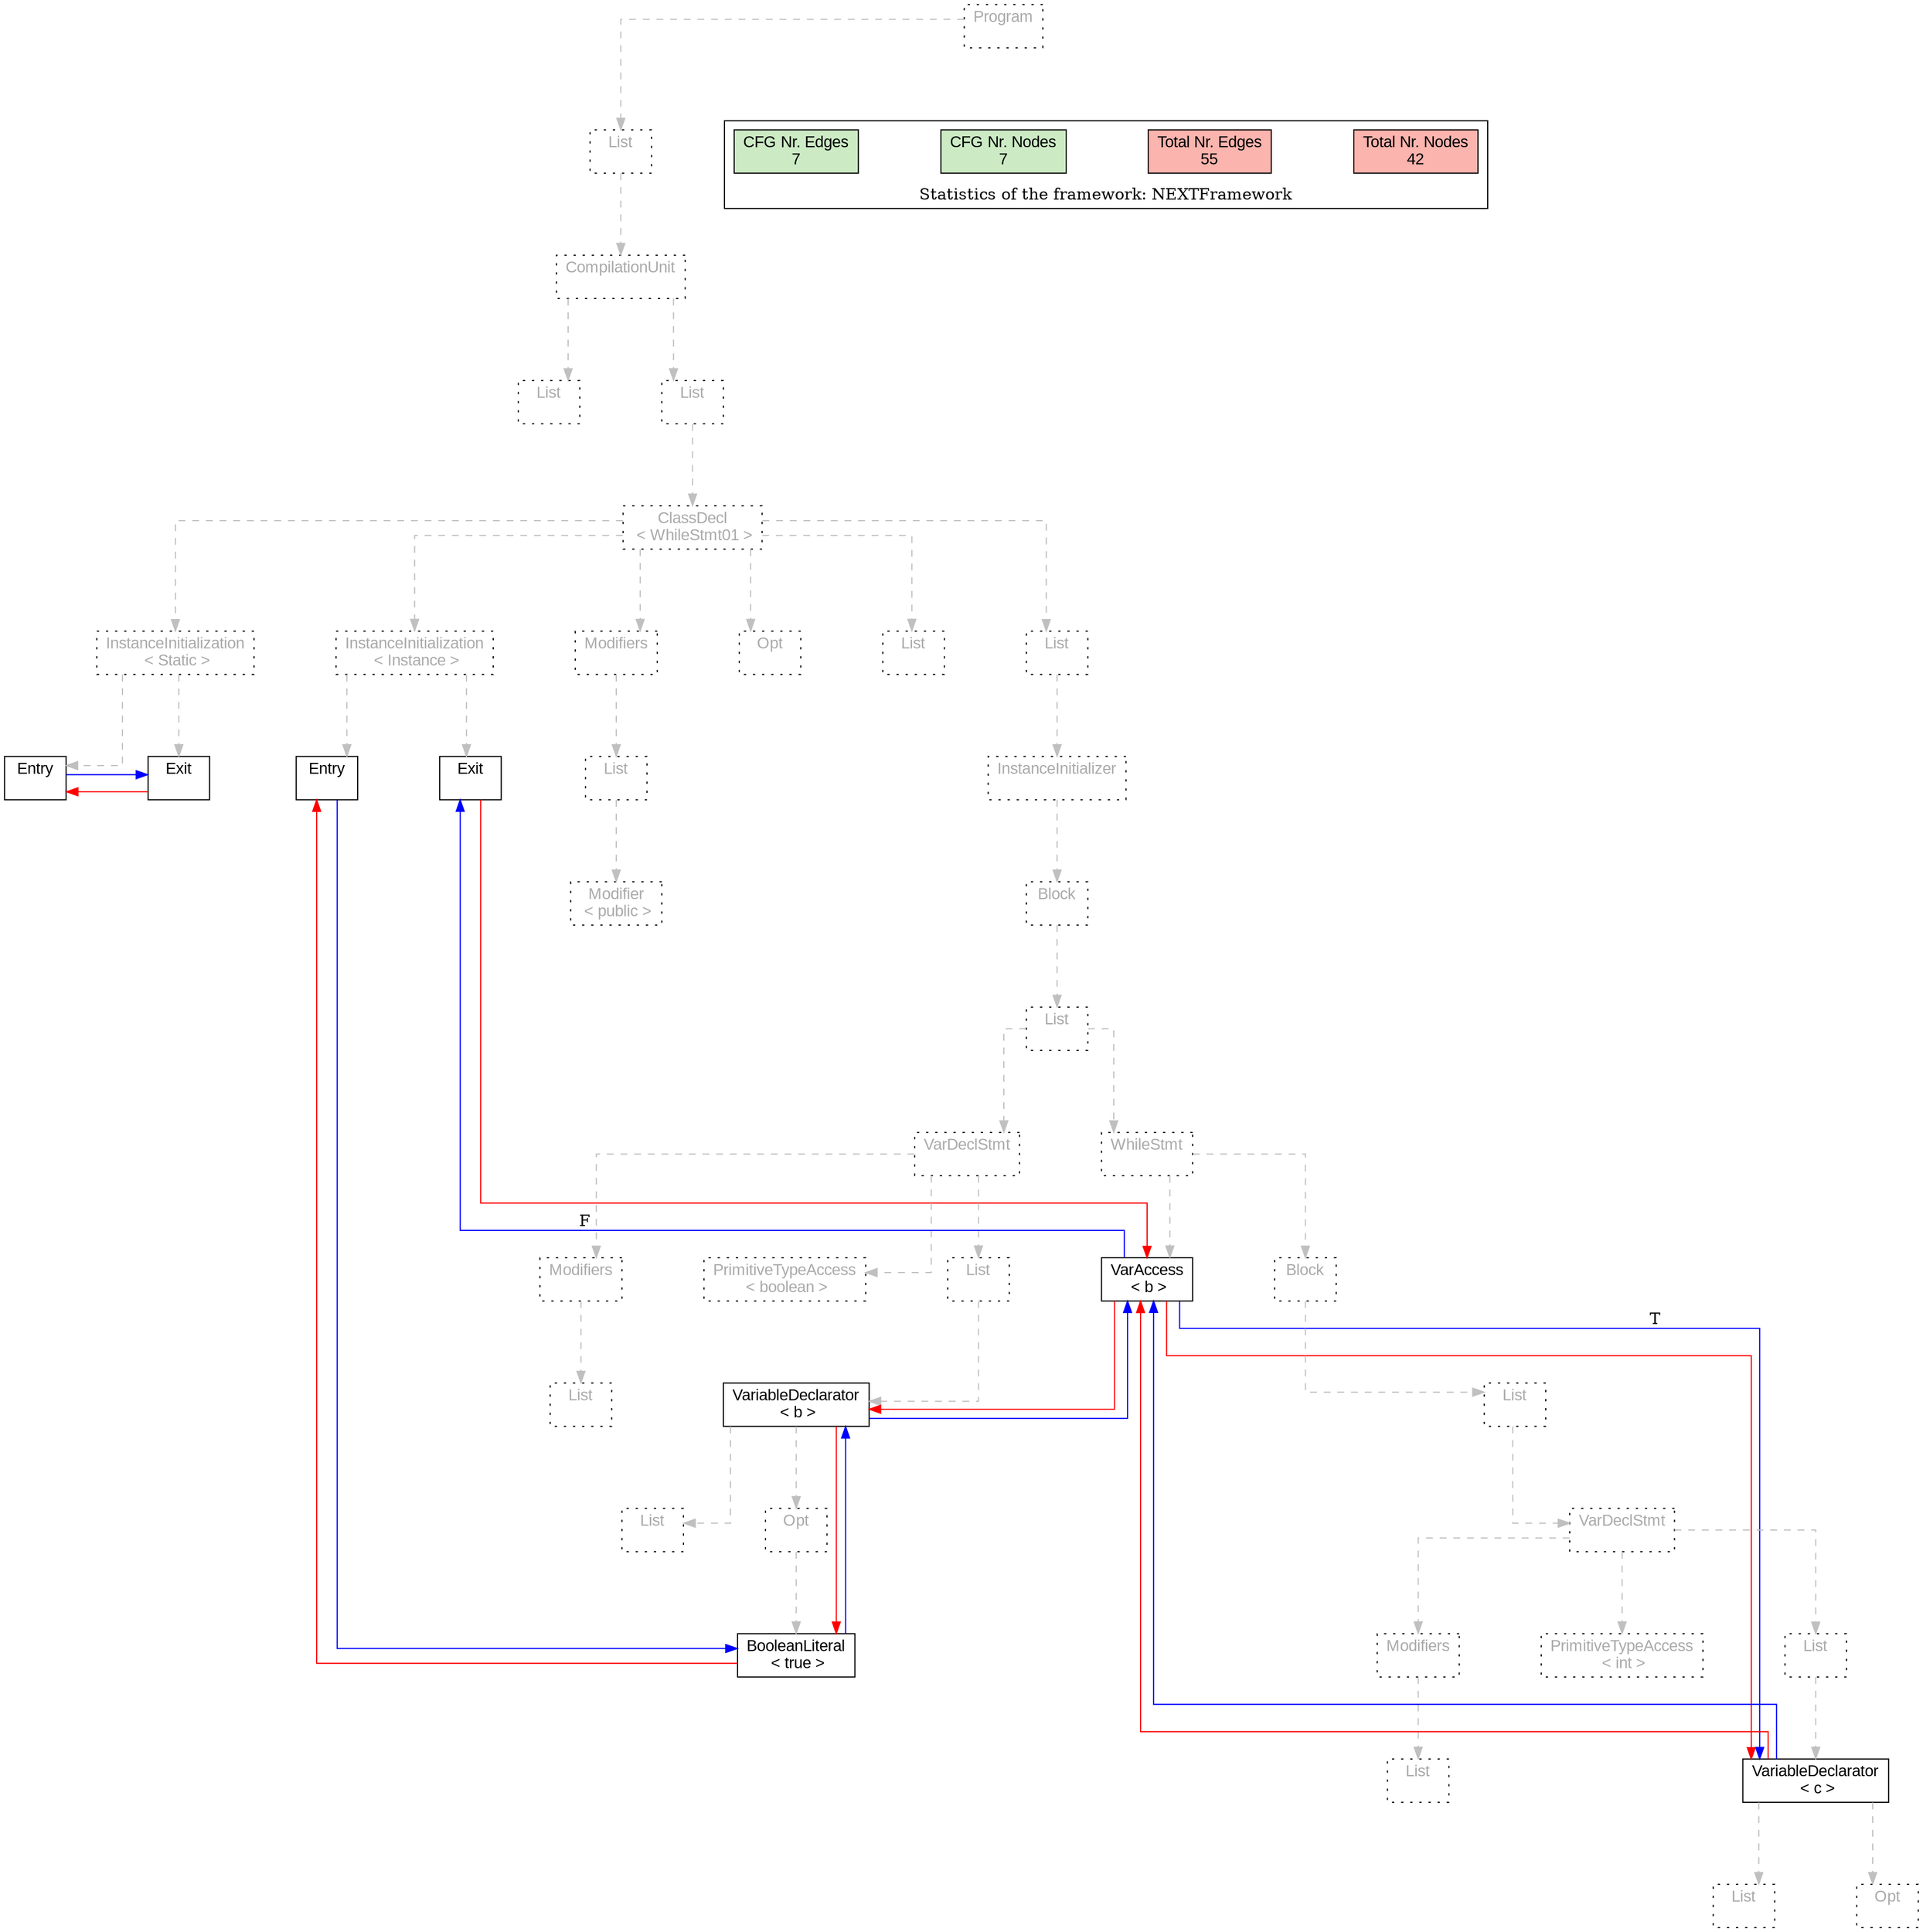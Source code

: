 digraph G {
graph [splines=ortho, nodesep="1", ranksep="1"]
node [shape=rect, fontname=Arial];
{ rank = same; "Program[0]"}
{ rank = same; "List[1]"}
{ rank = same; "CompilationUnit[2]"}
{ rank = same; "List[3]"; "List[4]"}
{ rank = same; "ClassDecl[5]"}
{ rank = same; "Modifiers[22]"; "Opt[25]"; "List[26]"; "List[27]"; "InstanceInitialization[6]"; "InstanceInitialization[14]"}
{ rank = same; "List[23]"; "InstanceInitializer[28]"; "Entry[7]"; "Exit[8]"; "Entry[15]"; "Exit[16]"}
{ rank = same; "Modifier[24]"; "Block[29]"}
{ rank = same; "List[30]"}
{ rank = same; "VarDeclStmt[31]"; "WhileStmt[40]"}
{ rank = same; "Modifiers[32]"; "PrimitiveTypeAccess[34]"; "List[35]"; "VarAccess[41]"; "Block[42]"}
{ rank = same; "List[33]"; "VariableDeclarator[36]"; "List[43]"}
{ rank = same; "List[37]"; "Opt[38]"; "VarDeclStmt[44]"}
{ rank = same; "BooleanLiteral[39]"; "Modifiers[45]"; "PrimitiveTypeAccess[47]"; "List[48]"}
{ rank = same; "List[46]"; "VariableDeclarator[49]"}
{ rank = same; "List[50]"; "Opt[51]"}
"Program[0]" [label="Program\n ", style= dotted   fillcolor="#eeeeee" fontcolor="#aaaaaa"  ]
"List[1]" [label="List\n ", style= dotted   fillcolor="#eeeeee" fontcolor="#aaaaaa"  ]
"CompilationUnit[2]" [label="CompilationUnit\n ", style= dotted   fillcolor="#eeeeee" fontcolor="#aaaaaa"  ]
"List[3]" [label="List\n ", style= dotted   fillcolor="#eeeeee" fontcolor="#aaaaaa"  ]
"List[4]" [label="List\n ", style= dotted   fillcolor="#eeeeee" fontcolor="#aaaaaa"  ]
"ClassDecl[5]" [label="ClassDecl\n < WhileStmt01 >", style= dotted   fillcolor="#eeeeee" fontcolor="#aaaaaa"  ]
"Modifiers[22]" [label="Modifiers\n ", style= dotted   fillcolor="#eeeeee" fontcolor="#aaaaaa"  ]
"List[23]" [label="List\n ", style= dotted   fillcolor="#eeeeee" fontcolor="#aaaaaa"  ]
"Modifier[24]" [label="Modifier\n < public >", style= dotted   fillcolor="#eeeeee" fontcolor="#aaaaaa"  ]
"Opt[25]" [label="Opt\n ", style= dotted   fillcolor="#eeeeee" fontcolor="#aaaaaa"  ]
"List[26]" [label="List\n ", style= dotted   fillcolor="#eeeeee" fontcolor="#aaaaaa"  ]
"List[27]" [label="List\n ", style= dotted   fillcolor="#eeeeee" fontcolor="#aaaaaa"  ]
"InstanceInitializer[28]" [label="InstanceInitializer\n ", style= dotted   fillcolor="#eeeeee" fontcolor="#aaaaaa"  ]
"Block[29]" [label="Block\n ", style= dotted   fillcolor="#eeeeee" fontcolor="#aaaaaa"  ]
"List[30]" [label="List\n ", style= dotted   fillcolor="#eeeeee" fontcolor="#aaaaaa"  ]
"VarDeclStmt[31]" [label="VarDeclStmt\n ", style= dotted   fillcolor="#eeeeee" fontcolor="#aaaaaa"  ]
"Modifiers[32]" [label="Modifiers\n ", style= dotted   fillcolor="#eeeeee" fontcolor="#aaaaaa"  ]
"List[33]" [label="List\n ", style= dotted   fillcolor="#eeeeee" fontcolor="#aaaaaa"  ]
"PrimitiveTypeAccess[34]" [label="PrimitiveTypeAccess\n < boolean >", style= dotted   fillcolor="#eeeeee" fontcolor="#aaaaaa"  ]
"List[35]" [label="List\n ", style= dotted   fillcolor="#eeeeee" fontcolor="#aaaaaa"  ]
"VariableDeclarator[36]" [label="VariableDeclarator\n < b >", fillcolor=white   style=filled  ]
"List[37]" [label="List\n ", style= dotted   fillcolor="#eeeeee" fontcolor="#aaaaaa"  ]
"Opt[38]" [label="Opt\n ", style= dotted   fillcolor="#eeeeee" fontcolor="#aaaaaa"  ]
"BooleanLiteral[39]" [label="BooleanLiteral\n < true >", fillcolor=white   style=filled  ]
"WhileStmt[40]" [label="WhileStmt\n ", style= dotted   fillcolor="#eeeeee" fontcolor="#aaaaaa"  ]
"VarAccess[41]" [label="VarAccess\n < b >", fillcolor=white   style=filled  ]
"Block[42]" [label="Block\n ", style= dotted   fillcolor="#eeeeee" fontcolor="#aaaaaa"  ]
"List[43]" [label="List\n ", style= dotted   fillcolor="#eeeeee" fontcolor="#aaaaaa"  ]
"VarDeclStmt[44]" [label="VarDeclStmt\n ", style= dotted   fillcolor="#eeeeee" fontcolor="#aaaaaa"  ]
"Modifiers[45]" [label="Modifiers\n ", style= dotted   fillcolor="#eeeeee" fontcolor="#aaaaaa"  ]
"List[46]" [label="List\n ", style= dotted   fillcolor="#eeeeee" fontcolor="#aaaaaa"  ]
"PrimitiveTypeAccess[47]" [label="PrimitiveTypeAccess\n < int >", style= dotted   fillcolor="#eeeeee" fontcolor="#aaaaaa"  ]
"List[48]" [label="List\n ", style= dotted   fillcolor="#eeeeee" fontcolor="#aaaaaa"  ]
"VariableDeclarator[49]" [label="VariableDeclarator\n < c >", fillcolor=white   style=filled  ]
"List[50]" [label="List\n ", style= dotted   fillcolor="#eeeeee" fontcolor="#aaaaaa"  ]
"Opt[51]" [label="Opt\n ", style= dotted   fillcolor="#eeeeee" fontcolor="#aaaaaa"  ]
"InstanceInitialization[6]" [label="InstanceInitialization\n < Instance >", style= dotted   fillcolor="#eeeeee" fontcolor="#aaaaaa"  ]
"Entry[7]" [label="Entry\n ", fillcolor=white   style=filled  ]
"Exit[8]" [label="Exit\n ", fillcolor=white   style=filled  ]
"InstanceInitialization[14]" [label="InstanceInitialization\n < Static >", style= dotted   fillcolor="#eeeeee" fontcolor="#aaaaaa"  ]
"Entry[15]" [label="Entry\n ", fillcolor=white   style=filled  ]
"Exit[16]" [label="Exit\n ", fillcolor=white   style=filled  ]
"CompilationUnit[2]" -> "List[3]" [style=dashed, color=gray]
"List[23]" -> "Modifier[24]" [style=dashed, color=gray]
"Modifiers[22]" -> "List[23]" [style=dashed, color=gray]
"ClassDecl[5]" -> "Modifiers[22]" [style=dashed, color=gray]
"ClassDecl[5]" -> "Opt[25]" [style=dashed, color=gray]
"ClassDecl[5]" -> "List[26]" [style=dashed, color=gray]
"Modifiers[32]" -> "List[33]" [style=dashed, color=gray]
"VarDeclStmt[31]" -> "Modifiers[32]" [style=dashed, color=gray]
"VarDeclStmt[31]" -> "PrimitiveTypeAccess[34]" [style=dashed, color=gray]
"VariableDeclarator[36]" -> "List[37]" [style=dashed, color=gray]
"Opt[38]" -> "BooleanLiteral[39]" [style=dashed, color=gray]
"VariableDeclarator[36]" -> "Opt[38]" [style=dashed, color=gray]
"List[35]" -> "VariableDeclarator[36]" [style=dashed, color=gray]
"VarDeclStmt[31]" -> "List[35]" [style=dashed, color=gray]
"List[30]" -> "VarDeclStmt[31]" [style=dashed, color=gray]
"WhileStmt[40]" -> "VarAccess[41]" [style=dashed, color=gray]
"Modifiers[45]" -> "List[46]" [style=dashed, color=gray]
"VarDeclStmt[44]" -> "Modifiers[45]" [style=dashed, color=gray]
"VarDeclStmt[44]" -> "PrimitiveTypeAccess[47]" [style=dashed, color=gray]
"VariableDeclarator[49]" -> "List[50]" [style=dashed, color=gray]
"VariableDeclarator[49]" -> "Opt[51]" [style=dashed, color=gray]
"List[48]" -> "VariableDeclarator[49]" [style=dashed, color=gray]
"VarDeclStmt[44]" -> "List[48]" [style=dashed, color=gray]
"List[43]" -> "VarDeclStmt[44]" [style=dashed, color=gray]
"Block[42]" -> "List[43]" [style=dashed, color=gray]
"WhileStmt[40]" -> "Block[42]" [style=dashed, color=gray]
"List[30]" -> "WhileStmt[40]" [style=dashed, color=gray]
"Block[29]" -> "List[30]" [style=dashed, color=gray]
"InstanceInitializer[28]" -> "Block[29]" [style=dashed, color=gray]
"List[27]" -> "InstanceInitializer[28]" [style=dashed, color=gray]
"ClassDecl[5]" -> "List[27]" [style=dashed, color=gray]
"InstanceInitialization[6]" -> "Entry[7]" [style=dashed, color=gray]
"InstanceInitialization[6]" -> "Exit[8]" [style=dashed, color=gray]
"InstanceInitialization[14]" -> "Entry[15]" [style=dashed, color=gray]
"InstanceInitialization[14]" -> "Exit[16]" [style=dashed, color=gray]
"ClassDecl[5]" -> "InstanceInitialization[6]" [style=dashed, color=gray]
"ClassDecl[5]" -> "InstanceInitialization[14]" [style=dashed, color=gray]
"List[4]" -> "ClassDecl[5]" [style=dashed, color=gray]
"CompilationUnit[2]" -> "List[4]" [style=dashed, color=gray]
"List[1]" -> "CompilationUnit[2]" [style=dashed, color=gray]
"Program[0]" -> "List[1]" [style=dashed, color=gray]
"Exit[16]" -> "Entry[15]" [color=red, constraint=false]
"Entry[15]" -> "Exit[16]" [color=blue, constraint=false, xlabel=" "] 
"VariableDeclarator[49]" -> "VarAccess[41]" [color=blue, constraint=false, xlabel=" "] 
"VariableDeclarator[49]" -> "VarAccess[41]" [color=red, constraint=false]
"Exit[8]" -> "VarAccess[41]" [color=red, constraint=false]
"VarAccess[41]" -> "VariableDeclarator[49]" [color=blue, constraint=false, xlabel="T "] 
"VarAccess[41]" -> "Exit[8]" [color=blue, constraint=false, xlabel="F "] 
"VarAccess[41]" -> "VariableDeclarator[36]" [color=red, constraint=false]
"VarAccess[41]" -> "VariableDeclarator[49]" [color=red, constraint=false]
"VariableDeclarator[36]" -> "VarAccess[41]" [color=blue, constraint=false, xlabel=" "] 
"VariableDeclarator[36]" -> "BooleanLiteral[39]" [color=red, constraint=false]
"BooleanLiteral[39]" -> "VariableDeclarator[36]" [color=blue, constraint=false, xlabel=" "] 
"BooleanLiteral[39]" -> "Entry[7]" [color=red, constraint=false]
"Entry[7]" -> "BooleanLiteral[39]" [color=blue, constraint=false, xlabel=" "] 
"List[3]" -> "List[4]" [style=invis]
"InstanceInitialization[14]" -> "InstanceInitialization[6]" -> "Modifiers[22]" -> "Opt[25]" -> "List[26]" -> "List[27]" [style=invis]
"VarDeclStmt[31]" -> "WhileStmt[40]" [style=invis]
"Modifiers[32]" -> "PrimitiveTypeAccess[34]" -> "List[35]" [style=invis]
"List[37]" -> "Opt[38]" [style=invis]
"VarAccess[41]" -> "Block[42]" [style=invis]
"Modifiers[45]" -> "PrimitiveTypeAccess[47]" -> "List[48]" [style=invis]
"List[50]" -> "Opt[51]" [style=invis]
"Entry[7]" -> "Exit[8]" [style=invis]
"Entry[15]" -> "Exit[16]" [style=invis]

subgraph cluster_legend {
{node [style=filled, fillcolor=1, colorscheme="pastel13"]
Nodes [label="Total Nr. Nodes
42", fillcolor=1]
Edges [label="Total Nr. Edges
55", fillcolor=1]
NodesCFG [label="CFG Nr. Nodes
7", fillcolor=3]
EdgesCFG [label="CFG Nr. Edges
7", fillcolor=3]
Nodes-> "Program[0]" -> NodesCFG  [style="invis"]
Edges -> "Program[0]" ->EdgesCFG [style="invis"]}
label = "Statistics of the framework: NEXTFramework"
style="solid"
ranksep=0.05
nodesep=0.01
labelloc = b
len=2
}}